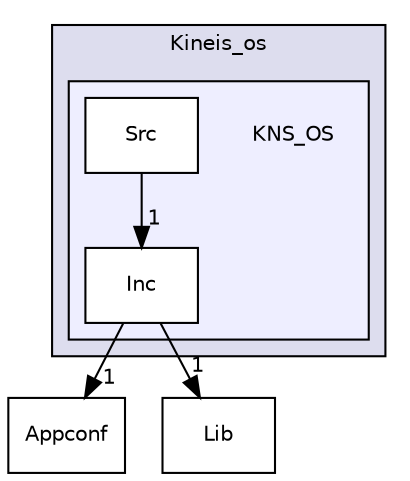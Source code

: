 digraph "Kineis/App/Kineis_os/KNS_OS" {
  compound=true
  node [ fontsize="10", fontname="Helvetica"];
  edge [ labelfontsize="10", labelfontname="Helvetica"];
  subgraph clusterdir_2597320cd5a766e2ddfc672ddb4c534b {
    graph [ bgcolor="#ddddee", pencolor="black", label="Kineis_os" fontname="Helvetica", fontsize="10", URL="dir_2597320cd5a766e2ddfc672ddb4c534b.html"]
  subgraph clusterdir_3992098c38770792185064af681390b8 {
    graph [ bgcolor="#eeeeff", pencolor="black", label="" URL="dir_3992098c38770792185064af681390b8.html"];
    dir_3992098c38770792185064af681390b8 [shape=plaintext label="KNS_OS"];
  dir_f189585f2359976d1a69e018c8fd6030 [shape=box label="Inc" fillcolor="white" style="filled" URL="dir_f189585f2359976d1a69e018c8fd6030.html"];
  dir_89d24d30241ae0c66cb823f37d6de9ef [shape=box label="Src" fillcolor="white" style="filled" URL="dir_89d24d30241ae0c66cb823f37d6de9ef.html"];
  }
  }
  dir_68ffa5ca8ccfa6448bd0595e797999e4 [shape=box label="Appconf" URL="dir_68ffa5ca8ccfa6448bd0595e797999e4.html"];
  dir_8bac7462668d86a984d2ee5977e3cf6a [shape=box label="Lib" URL="dir_8bac7462668d86a984d2ee5977e3cf6a.html"];
  dir_f189585f2359976d1a69e018c8fd6030->dir_68ffa5ca8ccfa6448bd0595e797999e4 [headlabel="1", labeldistance=1.5 headhref="dir_000007_000026.html"];
  dir_f189585f2359976d1a69e018c8fd6030->dir_8bac7462668d86a984d2ee5977e3cf6a [headlabel="1", labeldistance=1.5 headhref="dir_000007_000035.html"];
  dir_89d24d30241ae0c66cb823f37d6de9ef->dir_f189585f2359976d1a69e018c8fd6030 [headlabel="1", labeldistance=1.5 headhref="dir_000008_000007.html"];
}
